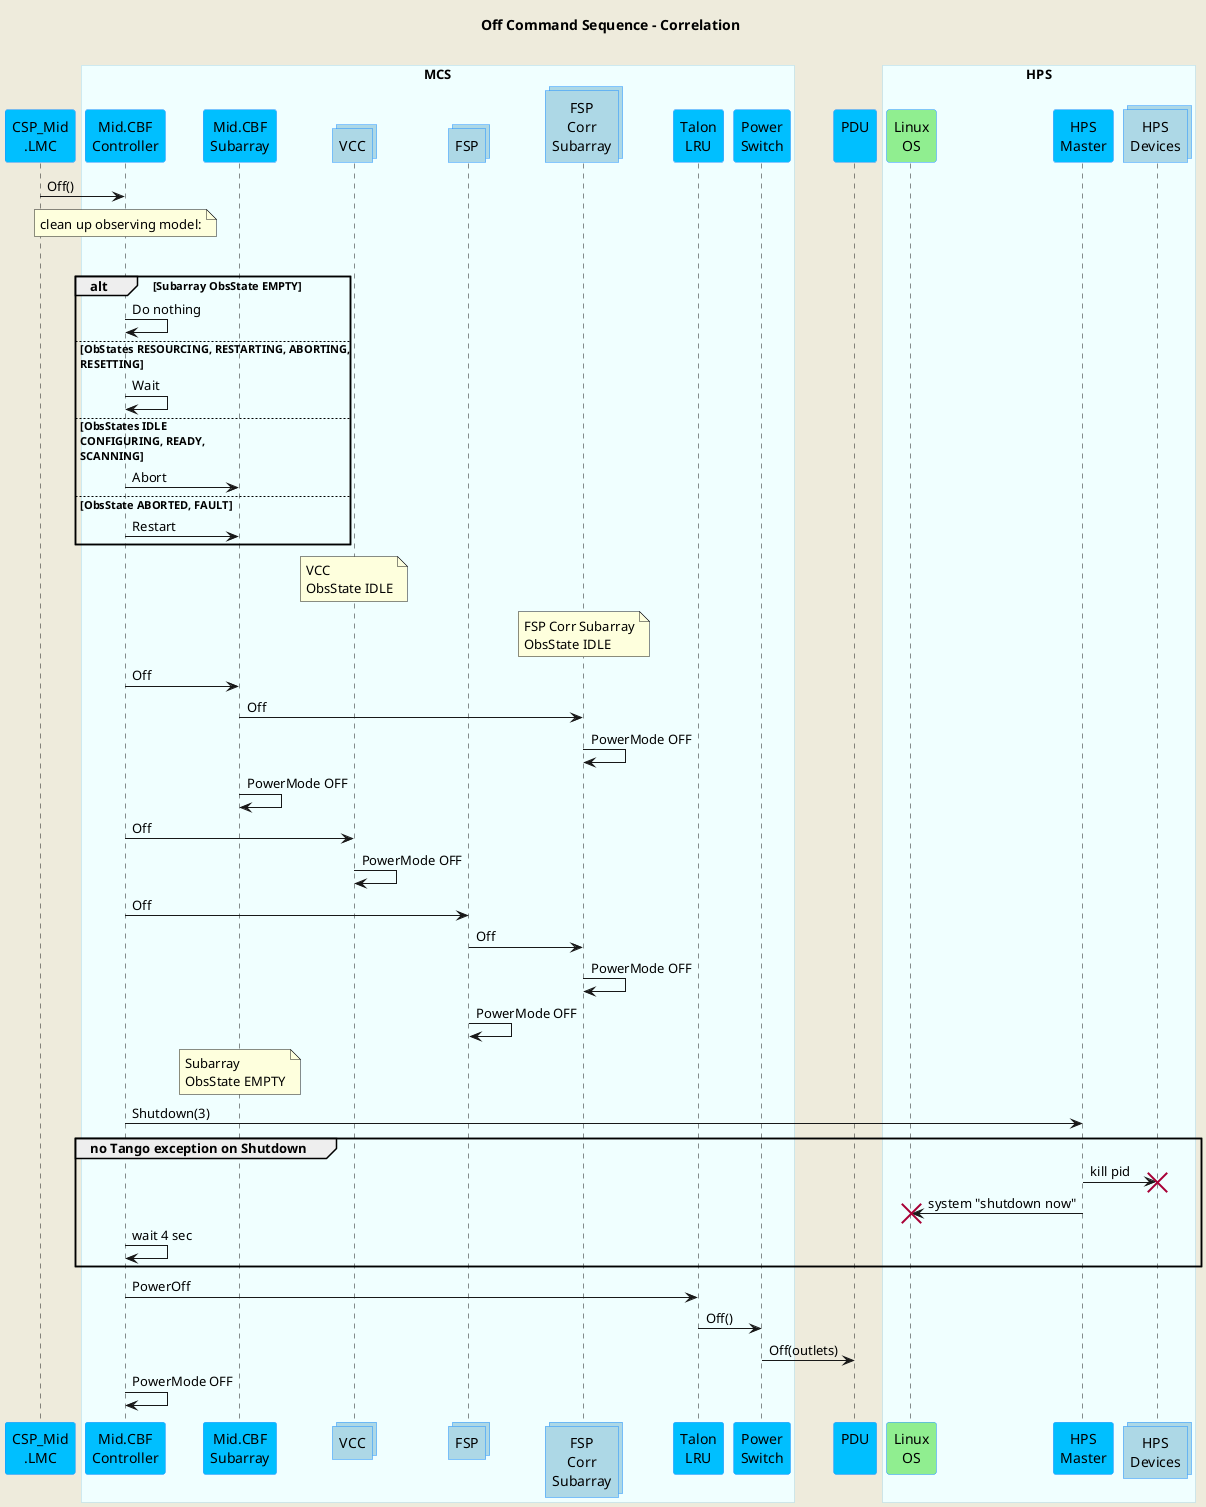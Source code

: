 @startuml
'https://plantuml.com/sequence-diagram
skinparam backgroundColor #EEEBDC
skinparam sequence {
ParticipantBorderColor DodgerBlue
ParticipantBackgroundColor DeepSkyBlue
ActorBorderColor DarkGreen
ActorBackgroundColor Green
BoxBorderColor LightBlue
BoxBackgroundColor #F0FFFF
}
skinparam collections {
  BackGroundColor LightBlue
  BorderColor DodgerBlue
}
skinparam database {
  BackgroundColor LightGreen
  BorderColor DarkGreen
}
title Off Command Sequence - Correlation\n
participant "CSP_Mid\n.LMC" as lmc
box "MCS"
participant "Mid.CBF\nController" as controller
participant "Mid.CBF\nSubarray" as subarray
collections "VCC" as vcc
collections "FSP" as fsp
collections "FSP\nCorr\nSubarray" as fspsubarray
participant "Talon\nLRU" as lru
participant "Power\nSwitch" as switch
end box
participant "PDU\n" as pdu
box "HPS"
participant "Linux\nOS" as os #LightGreen
participant "HPS\nMaster" as hpsmaster
collections "HPS\nDevices" as hpsdevices
end box
lmc        ->  controller    : Off()

note over controller         : clean up observing model:

loop until Subarray ObsState EMPTY or time exceeded
alt Subarray ObsState EMPTY
controller -> controller : Do nothing
else ObStates RESOURCING, RESTARTING, ABORTING,\nRESETTING
controller -> controller : Wait
else ObsStates IDLE\nCONFIGURING, READY,\nSCANNING
controller -> subarray   : Abort
else ObsState ABORTED, FAULT
controller -> subarray   : Restart
end loop
note over vcc            : VCC\nObsState IDLE
note over fspsubarray    : FSP Corr Subarray\nObsState IDLE

controller ->  subarray      : Off
subarray   ->  fspsubarray   : Off
fspsubarray->  fspsubarray   : PowerMode OFF
subarray   ->  subarray      : PowerMode OFF
controller ->  vcc           : Off
vcc        ->  vcc           : PowerMode OFF
controller ->  fsp           : Off
fsp        ->  fspsubarray   : Off
fspsubarray->  fspsubarray   : PowerMode OFF
fsp        ->  fsp           : PowerMode OFF

note over subarray       : Subarray\nObsState EMPTY
controller ->  hpsmaster     : Shutdown(3)
group no Tango exception on Shutdown
hpsmaster  ->  hpsdevices !! : kill pid
hpsmaster  ->  os !!         : system "shutdown now"
controller ->  controller    : wait 4 sec
end group
controller ->  lru           : PowerOff
lru        ->  switch        : Off()
switch     ->  pdu           : Off(outlets)

controller ->  controller    : PowerMode OFF
@enduml